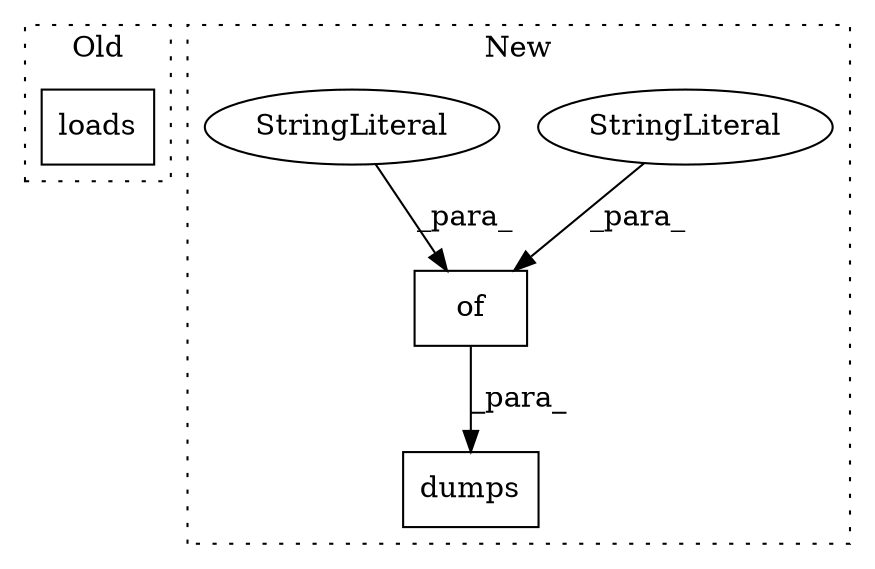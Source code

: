 digraph G {
subgraph cluster0 {
1 [label="loads" a="32" s="874,908" l="6,1" shape="box"];
label = "Old";
style="dotted";
}
subgraph cluster1 {
2 [label="dumps" a="32" s="799,816" l="6,1" shape="box"];
3 [label="of" a="32" s="724,751" l="3,1" shape="box"];
4 [label="StringLiteral" a="45" s="738" l="7" shape="ellipse"];
5 [label="StringLiteral" a="45" s="727" l="5" shape="ellipse"];
label = "New";
style="dotted";
}
3 -> 2 [label="_para_"];
4 -> 3 [label="_para_"];
5 -> 3 [label="_para_"];
}